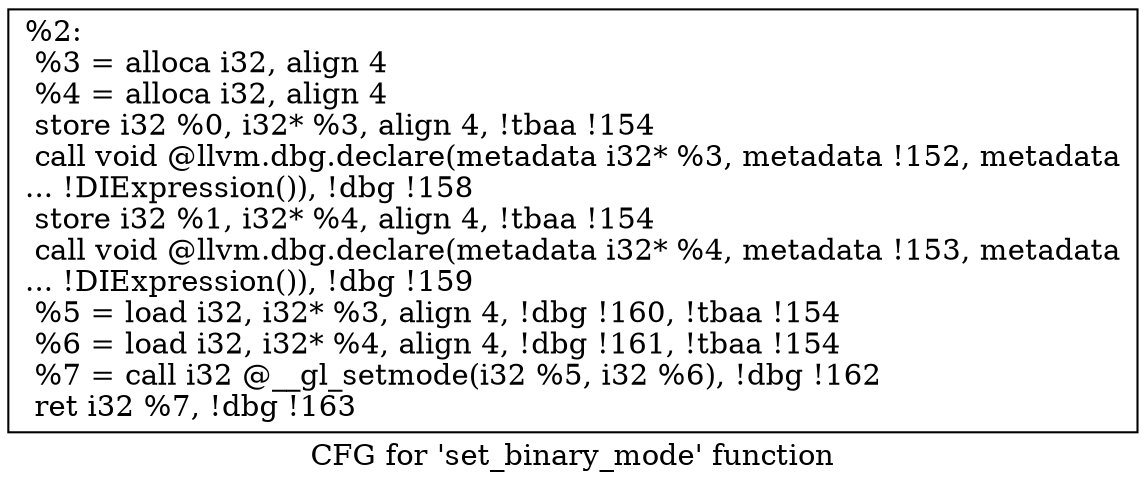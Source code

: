 digraph "CFG for 'set_binary_mode' function" {
	label="CFG for 'set_binary_mode' function";

	Node0x13be570 [shape=record,label="{%2:\l  %3 = alloca i32, align 4\l  %4 = alloca i32, align 4\l  store i32 %0, i32* %3, align 4, !tbaa !154\l  call void @llvm.dbg.declare(metadata i32* %3, metadata !152, metadata\l... !DIExpression()), !dbg !158\l  store i32 %1, i32* %4, align 4, !tbaa !154\l  call void @llvm.dbg.declare(metadata i32* %4, metadata !153, metadata\l... !DIExpression()), !dbg !159\l  %5 = load i32, i32* %3, align 4, !dbg !160, !tbaa !154\l  %6 = load i32, i32* %4, align 4, !dbg !161, !tbaa !154\l  %7 = call i32 @__gl_setmode(i32 %5, i32 %6), !dbg !162\l  ret i32 %7, !dbg !163\l}"];
}
